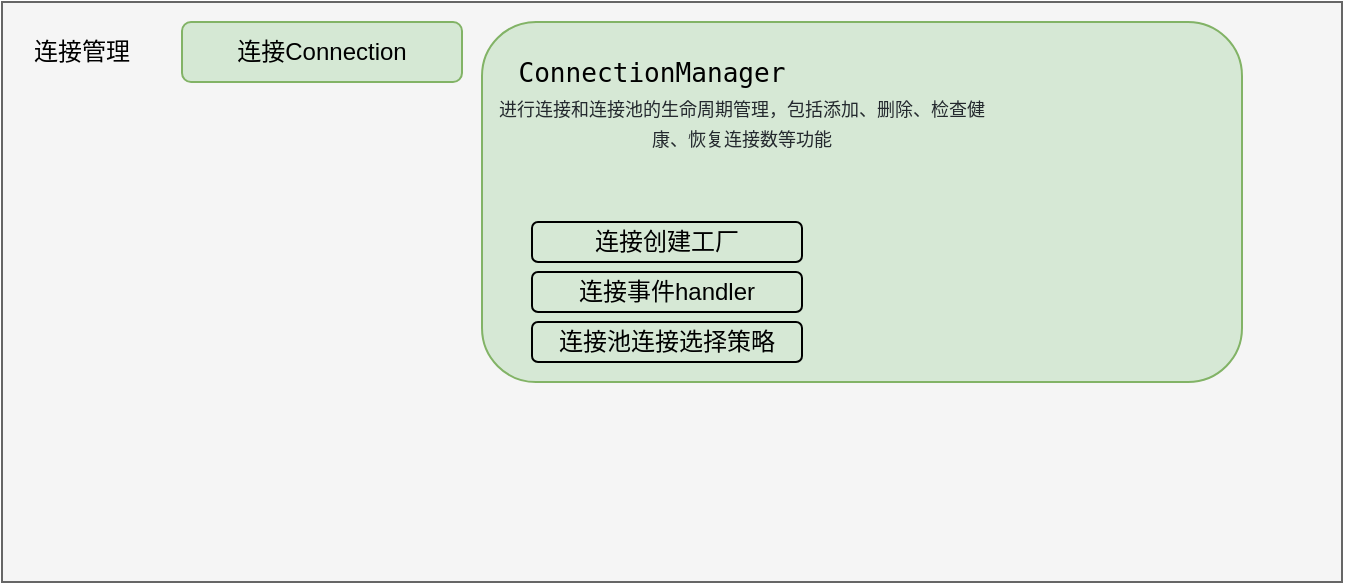 <mxfile version="16.1.2" type="device"><diagram id="EoKGju1Wu-UtqJJlYgor" name="第 1 页"><mxGraphModel dx="1106" dy="831" grid="1" gridSize="10" guides="1" tooltips="1" connect="1" arrows="1" fold="1" page="1" pageScale="1" pageWidth="1169" pageHeight="1654" math="0" shadow="0"><root><mxCell id="0"/><mxCell id="1" parent="0"/><mxCell id="-5NHSCeu4LuJrO4MzZiS-1" value="" style="rounded=0;whiteSpace=wrap;html=1;fillColor=#f5f5f5;fontColor=#333333;strokeColor=#666666;" vertex="1" parent="1"><mxGeometry x="20" y="50" width="670" height="290" as="geometry"/></mxCell><mxCell id="-5NHSCeu4LuJrO4MzZiS-2" value="连接管理" style="text;html=1;strokeColor=none;fillColor=none;align=center;verticalAlign=middle;whiteSpace=wrap;rounded=0;" vertex="1" parent="1"><mxGeometry x="30" y="60" width="60" height="30" as="geometry"/></mxCell><mxCell id="-5NHSCeu4LuJrO4MzZiS-3" value="连接Connection" style="rounded=1;whiteSpace=wrap;html=1;fillColor=#d5e8d4;strokeColor=#82b366;" vertex="1" parent="1"><mxGeometry x="110" y="60" width="140" height="30" as="geometry"/></mxCell><mxCell id="-5NHSCeu4LuJrO4MzZiS-4" value="" style="rounded=1;whiteSpace=wrap;html=1;fillColor=#d6e8d5;strokeColor=#82b366;" vertex="1" parent="1"><mxGeometry x="260" y="60" width="380" height="180" as="geometry"/></mxCell><mxCell id="-5NHSCeu4LuJrO4MzZiS-5" value="&lt;pre style=&quot;color: rgb(8 , 8 , 8) ; font-family: &amp;#34;jetbrains mono&amp;#34; , monospace ; font-size: 9.8pt&quot;&gt;&lt;span style=&quot;color: rgb(0 , 0 , 0) ; background-color: rgb(214 , 232 , 213)&quot;&gt;ConnectionManager&lt;/span&gt;&lt;/pre&gt;" style="text;html=1;strokeColor=none;fillColor=none;align=center;verticalAlign=middle;whiteSpace=wrap;rounded=0;" vertex="1" parent="1"><mxGeometry x="270" y="70" width="150" height="30" as="geometry"/></mxCell><mxCell id="-5NHSCeu4LuJrO4MzZiS-10" value="连接创建工厂" style="rounded=1;whiteSpace=wrap;html=1;labelBackgroundColor=#d6e8d5;fillColor=#d6e8d5;" vertex="1" parent="1"><mxGeometry x="285" y="160" width="135" height="20" as="geometry"/></mxCell><mxCell id="-5NHSCeu4LuJrO4MzZiS-11" value="连接事件handler" style="rounded=1;whiteSpace=wrap;html=1;labelBackgroundColor=#d6e8d5;fillColor=#d6e8d5;" vertex="1" parent="1"><mxGeometry x="285" y="185" width="135" height="20" as="geometry"/></mxCell><mxCell id="-5NHSCeu4LuJrO4MzZiS-12" value="连接池连接选择策略" style="rounded=1;whiteSpace=wrap;html=1;labelBackgroundColor=#d6e8d5;fillColor=#d6e8d5;" vertex="1" parent="1"><mxGeometry x="285" y="210" width="135" height="20" as="geometry"/></mxCell><mxCell id="-5NHSCeu4LuJrO4MzZiS-14" value="&lt;span style=&quot;color: rgb(36 , 41 , 46) ; background-color: rgb(214 , 232 , 213)&quot;&gt;&lt;font style=&quot;font-size: 9px&quot;&gt;进行连接和连接池的生命周期管理，包括添加、删除、检查健康、恢复连接数等功能&lt;/font&gt;&lt;/span&gt;" style="text;html=1;strokeColor=none;fillColor=none;align=center;verticalAlign=middle;whiteSpace=wrap;rounded=0;labelBackgroundColor=#d6e8d5;" vertex="1" parent="1"><mxGeometry x="260" y="100" width="260" height="20" as="geometry"/></mxCell></root></mxGraphModel></diagram></mxfile>